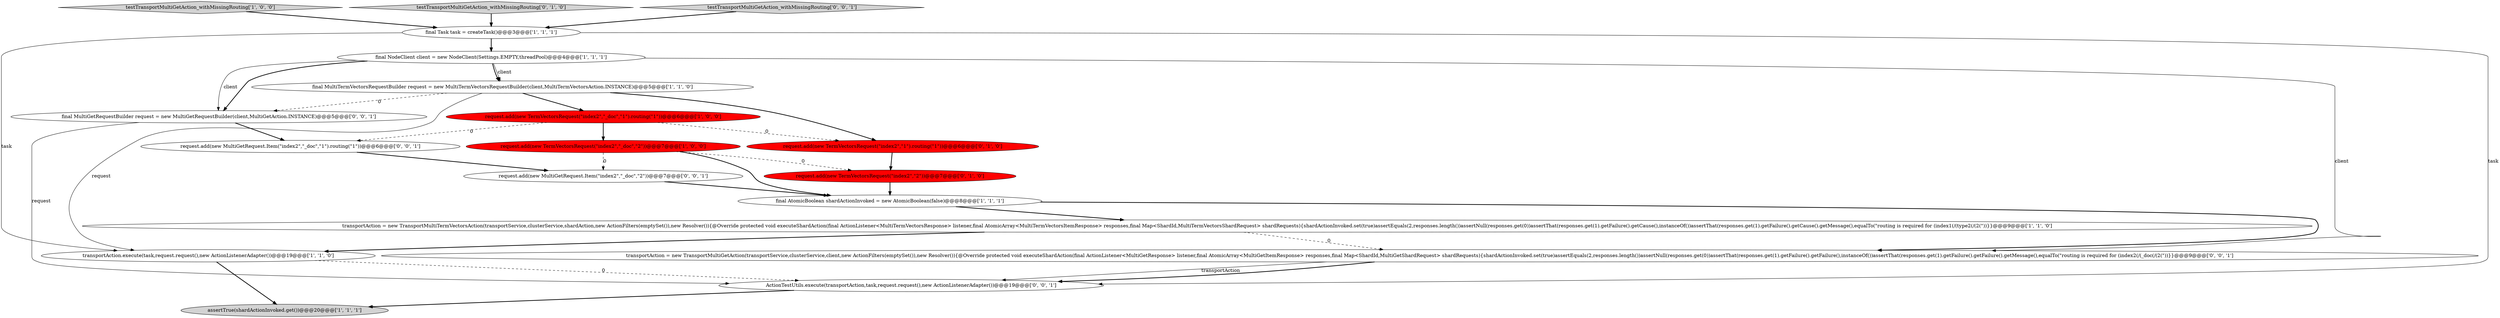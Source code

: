 digraph {
9 [style = filled, label = "transportAction.execute(task,request.request(),new ActionListenerAdapter())@@@19@@@['1', '1', '0']", fillcolor = white, shape = ellipse image = "AAA0AAABBB1BBB"];
17 [style = filled, label = "transportAction = new TransportMultiGetAction(transportService,clusterService,client,new ActionFilters(emptySet()),new Resolver()){@Override protected void executeShardAction(final ActionListener<MultiGetResponse> listener,final AtomicArray<MultiGetItemResponse> responses,final Map<ShardId,MultiGetShardRequest> shardRequests){shardActionInvoked.set(true)assertEquals(2,responses.length())assertNull(responses.get(0))assertThat(responses.get(1).getFailure().getFailure(),instanceOf())assertThat(responses.get(1).getFailure().getFailure().getMessage(),equalTo(\"routing is required for (index2(/(_doc(/(2(\"))}}@@@9@@@['0', '0', '1']", fillcolor = white, shape = ellipse image = "AAA0AAABBB3BBB"];
3 [style = filled, label = "final NodeClient client = new NodeClient(Settings.EMPTY,threadPool)@@@4@@@['1', '1', '1']", fillcolor = white, shape = ellipse image = "AAA0AAABBB1BBB"];
4 [style = filled, label = "request.add(new TermVectorsRequest(\"index2\",\"_doc\",\"1\").routing(\"1\"))@@@6@@@['1', '0', '0']", fillcolor = red, shape = ellipse image = "AAA1AAABBB1BBB"];
1 [style = filled, label = "final Task task = createTask()@@@3@@@['1', '1', '1']", fillcolor = white, shape = ellipse image = "AAA0AAABBB1BBB"];
5 [style = filled, label = "testTransportMultiGetAction_withMissingRouting['1', '0', '0']", fillcolor = lightgray, shape = diamond image = "AAA0AAABBB1BBB"];
15 [style = filled, label = "request.add(new MultiGetRequest.Item(\"index2\",\"_doc\",\"1\").routing(\"1\"))@@@6@@@['0', '0', '1']", fillcolor = white, shape = ellipse image = "AAA0AAABBB3BBB"];
8 [style = filled, label = "final AtomicBoolean shardActionInvoked = new AtomicBoolean(false)@@@8@@@['1', '1', '1']", fillcolor = white, shape = ellipse image = "AAA0AAABBB1BBB"];
6 [style = filled, label = "final MultiTermVectorsRequestBuilder request = new MultiTermVectorsRequestBuilder(client,MultiTermVectorsAction.INSTANCE)@@@5@@@['1', '1', '0']", fillcolor = white, shape = ellipse image = "AAA0AAABBB1BBB"];
12 [style = filled, label = "request.add(new TermVectorsRequest(\"index2\",\"1\").routing(\"1\"))@@@6@@@['0', '1', '0']", fillcolor = red, shape = ellipse image = "AAA1AAABBB2BBB"];
13 [style = filled, label = "final MultiGetRequestBuilder request = new MultiGetRequestBuilder(client,MultiGetAction.INSTANCE)@@@5@@@['0', '0', '1']", fillcolor = white, shape = ellipse image = "AAA0AAABBB3BBB"];
11 [style = filled, label = "request.add(new TermVectorsRequest(\"index2\",\"2\"))@@@7@@@['0', '1', '0']", fillcolor = red, shape = ellipse image = "AAA1AAABBB2BBB"];
10 [style = filled, label = "testTransportMultiGetAction_withMissingRouting['0', '1', '0']", fillcolor = lightgray, shape = diamond image = "AAA0AAABBB2BBB"];
7 [style = filled, label = "request.add(new TermVectorsRequest(\"index2\",\"_doc\",\"2\"))@@@7@@@['1', '0', '0']", fillcolor = red, shape = ellipse image = "AAA1AAABBB1BBB"];
0 [style = filled, label = "transportAction = new TransportMultiTermVectorsAction(transportService,clusterService,shardAction,new ActionFilters(emptySet()),new Resolver()){@Override protected void executeShardAction(final ActionListener<MultiTermVectorsResponse> listener,final AtomicArray<MultiTermVectorsItemResponse> responses,final Map<ShardId,MultiTermVectorsShardRequest> shardRequests){shardActionInvoked.set(true)assertEquals(2,responses.length())assertNull(responses.get(0))assertThat(responses.get(1).getFailure().getCause(),instanceOf())assertThat(responses.get(1).getFailure().getCause().getMessage(),equalTo(\"routing is required for (index1(/(type2(/(2(\"))}}@@@9@@@['1', '1', '0']", fillcolor = white, shape = ellipse image = "AAA0AAABBB1BBB"];
18 [style = filled, label = "ActionTestUtils.execute(transportAction,task,request.request(),new ActionListenerAdapter())@@@19@@@['0', '0', '1']", fillcolor = white, shape = ellipse image = "AAA0AAABBB3BBB"];
2 [style = filled, label = "assertTrue(shardActionInvoked.get())@@@20@@@['1', '1', '1']", fillcolor = lightgray, shape = ellipse image = "AAA0AAABBB1BBB"];
14 [style = filled, label = "testTransportMultiGetAction_withMissingRouting['0', '0', '1']", fillcolor = lightgray, shape = diamond image = "AAA0AAABBB3BBB"];
16 [style = filled, label = "request.add(new MultiGetRequest.Item(\"index2\",\"_doc\",\"2\"))@@@7@@@['0', '0', '1']", fillcolor = white, shape = ellipse image = "AAA0AAABBB3BBB"];
0->9 [style = bold, label=""];
16->8 [style = bold, label=""];
9->2 [style = bold, label=""];
7->16 [style = dashed, label="0"];
9->18 [style = dashed, label="0"];
12->11 [style = bold, label=""];
1->3 [style = bold, label=""];
7->11 [style = dashed, label="0"];
3->13 [style = solid, label="client"];
3->6 [style = bold, label=""];
3->17 [style = solid, label="client"];
18->2 [style = bold, label=""];
7->8 [style = bold, label=""];
15->16 [style = bold, label=""];
17->18 [style = solid, label="transportAction"];
0->17 [style = dashed, label="0"];
4->7 [style = bold, label=""];
14->1 [style = bold, label=""];
3->6 [style = solid, label="client"];
4->12 [style = dashed, label="0"];
8->0 [style = bold, label=""];
8->17 [style = bold, label=""];
6->4 [style = bold, label=""];
5->1 [style = bold, label=""];
6->13 [style = dashed, label="0"];
13->18 [style = solid, label="request"];
4->15 [style = dashed, label="0"];
3->13 [style = bold, label=""];
11->8 [style = bold, label=""];
1->9 [style = solid, label="task"];
13->15 [style = bold, label=""];
6->9 [style = solid, label="request"];
1->18 [style = solid, label="task"];
10->1 [style = bold, label=""];
17->18 [style = bold, label=""];
6->12 [style = bold, label=""];
}
